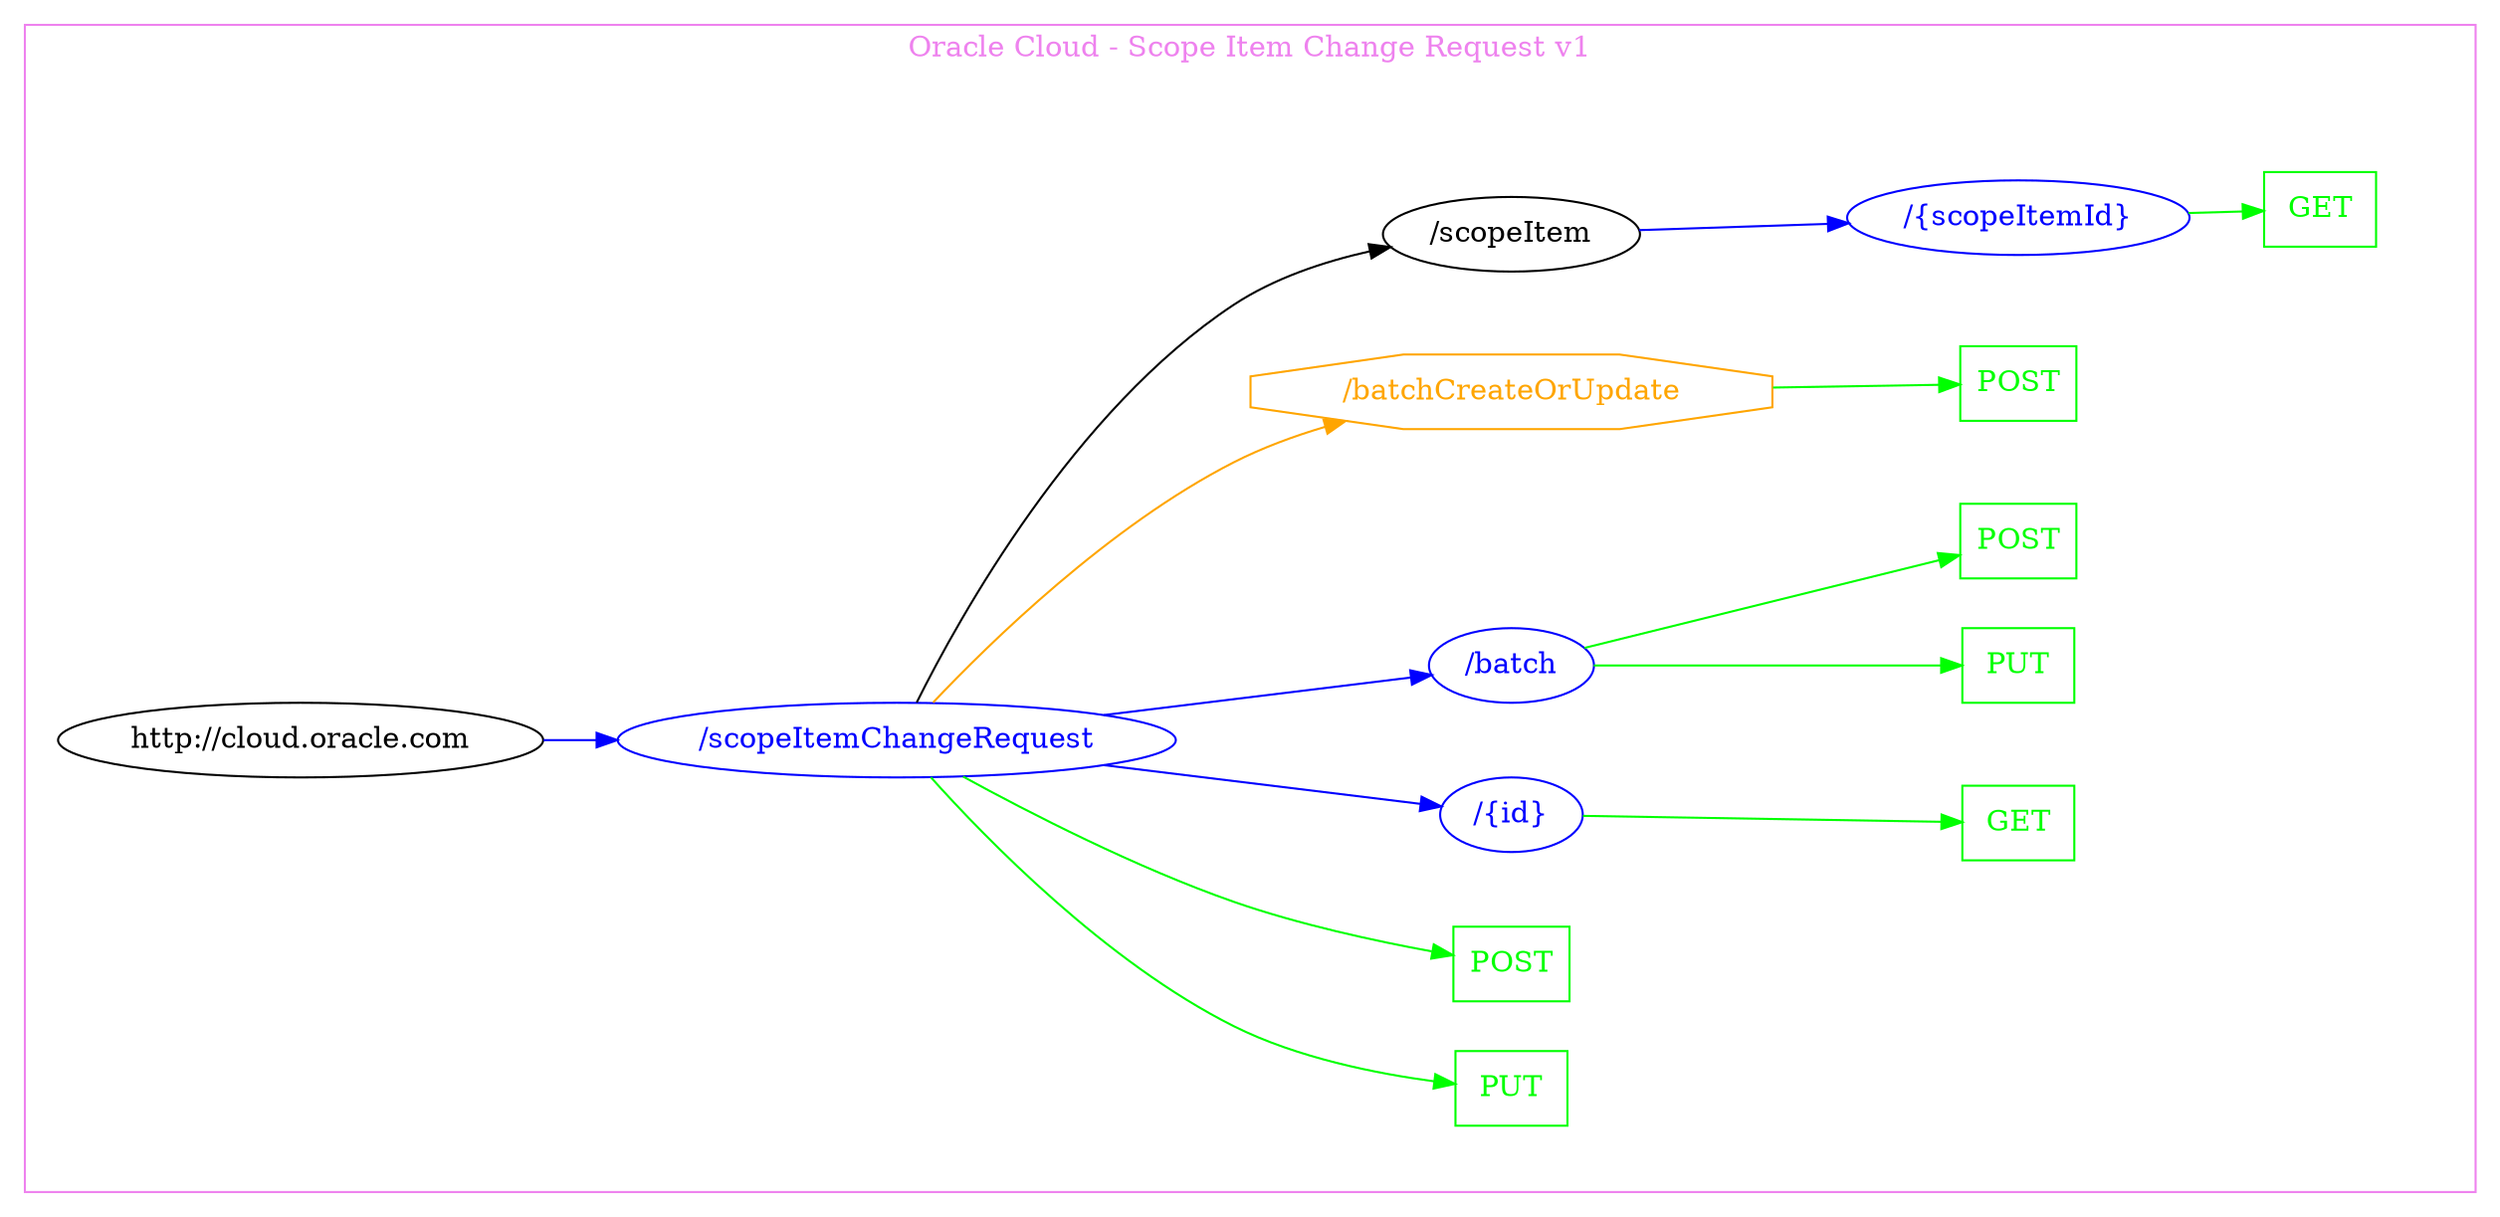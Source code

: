 digraph Cloud_Computing_REST_API {
rankdir="LR";
subgraph cluster_0 {
label="Oracle Cloud - Scope Item Change Request v1"
color=violet
fontcolor=violet
subgraph cluster_1 {
label=""
color=white
fontcolor=white
node1 [label="http://cloud.oracle.com", shape="ellipse", color="black", fontcolor="black"]
node1 -> node2 [color="blue", fontcolor="blue"]
subgraph cluster_2 {
label=""
color=white
fontcolor=white
node2 [label="/scopeItemChangeRequest", shape="ellipse", color="blue", fontcolor="blue"]
node2 -> node3 [color="green", fontcolor="green"]
subgraph cluster_3 {
label=""
color=white
fontcolor=white
node3 [label="PUT", shape="box", color="green", fontcolor="green"]
}
node2 -> node4 [color="green", fontcolor="green"]
subgraph cluster_4 {
label=""
color=white
fontcolor=white
node4 [label="POST", shape="box", color="green", fontcolor="green"]
}
node2 -> node5 [color="blue", fontcolor="blue"]
subgraph cluster_5 {
label=""
color=white
fontcolor=white
node5 [label="/{id}", shape="ellipse", color="blue", fontcolor="blue"]
node5 -> node6 [color="green", fontcolor="green"]
subgraph cluster_6 {
label=""
color=white
fontcolor=white
node6 [label="GET", shape="box", color="green", fontcolor="green"]
}
}
node2 -> node7 [color="blue", fontcolor="blue"]
subgraph cluster_7 {
label=""
color=white
fontcolor=white
node7 [label="/batch", shape="ellipse", color="blue", fontcolor="blue"]
node7 -> node8 [color="green", fontcolor="green"]
subgraph cluster_8 {
label=""
color=white
fontcolor=white
node8 [label="PUT", shape="box", color="green", fontcolor="green"]
}
node7 -> node9 [color="green", fontcolor="green"]
subgraph cluster_9 {
label=""
color=white
fontcolor=white
node9 [label="POST", shape="box", color="green", fontcolor="green"]
}
}
node2 -> node10 [color="orange", fontcolor="orange"]
subgraph cluster_10 {
label=""
color=white
fontcolor=white
node10 [label="/batchCreateOrUpdate", shape="octagon", color="orange", fontcolor="orange"]
node10 -> node11 [color="green", fontcolor="green"]
subgraph cluster_11 {
label=""
color=white
fontcolor=white
node11 [label="POST", shape="box", color="green", fontcolor="green"]
}
}
node2 -> node12 [color="black", fontcolor="black"]
subgraph cluster_12 {
label=""
color=white
fontcolor=white
node12 [label="/scopeItem", shape="ellipse", color="black", fontcolor="black"]
node12 -> node13 [color="blue", fontcolor="blue"]
subgraph cluster_13 {
label=""
color=white
fontcolor=white
node13 [label="/{scopeItemId}", shape="ellipse", color="blue", fontcolor="blue"]
node13 -> node14 [color="green", fontcolor="green"]
subgraph cluster_14 {
label=""
color=white
fontcolor=white
node14 [label="GET", shape="box", color="green", fontcolor="green"]
}
}
}
}
}
}
}
